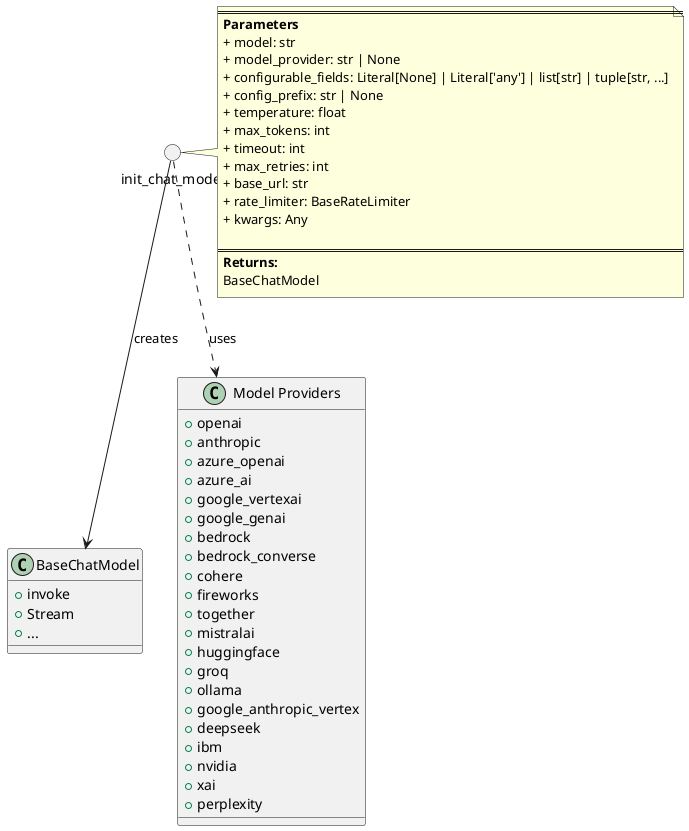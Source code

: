 @startuml

() init_chat_model as init_chat_model
note right of init_chat_model
====
**Parameters**
+ model: str
+ model_provider: str | None
+ configurable_fields: Literal[None] | Literal['any'] | list[str] | tuple[str, ...]
+ config_prefix: str | None
+ temperature: float
+ max_tokens: int
+ timeout: int
+ max_retries: int
+ base_url: str
+ rate_limiter: BaseRateLimiter
+ kwargs: Any

====
**Returns:**
BaseChatModel
end note



class BaseChatModel {
  + invoke
  + Stream
  +...
}

init_chat_model --> BaseChatModel : creates

class "Model Providers" {
  + openai
  + anthropic
  + azure_openai
  + azure_ai
  + google_vertexai
  + google_genai
  + bedrock
  + bedrock_converse
  + cohere
  + fireworks
  + together
  + mistralai
  + huggingface
  + groq
  + ollama
  + google_anthropic_vertex
  + deepseek
  + ibm
  + nvidia
  + xai
  + perplexity
}

init_chat_model ..> "Model Providers" : uses

@enduml